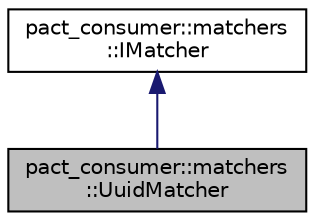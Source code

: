 digraph "pact_consumer::matchers::UuidMatcher"
{
 // LATEX_PDF_SIZE
  edge [fontname="Helvetica",fontsize="10",labelfontname="Helvetica",labelfontsize="10"];
  node [fontname="Helvetica",fontsize="10",shape=record];
  Node1 [label="pact_consumer::matchers\l::UuidMatcher",height=0.2,width=0.4,color="black", fillcolor="grey75", style="filled", fontcolor="black",tooltip=" "];
  Node2 -> Node1 [dir="back",color="midnightblue",fontsize="10",style="solid",fontname="Helvetica"];
  Node2 [label="pact_consumer::matchers\l::IMatcher",height=0.2,width=0.4,color="black", fillcolor="white", style="filled",URL="$classpact__consumer_1_1matchers_1_1IMatcher.html",tooltip=" "];
}
